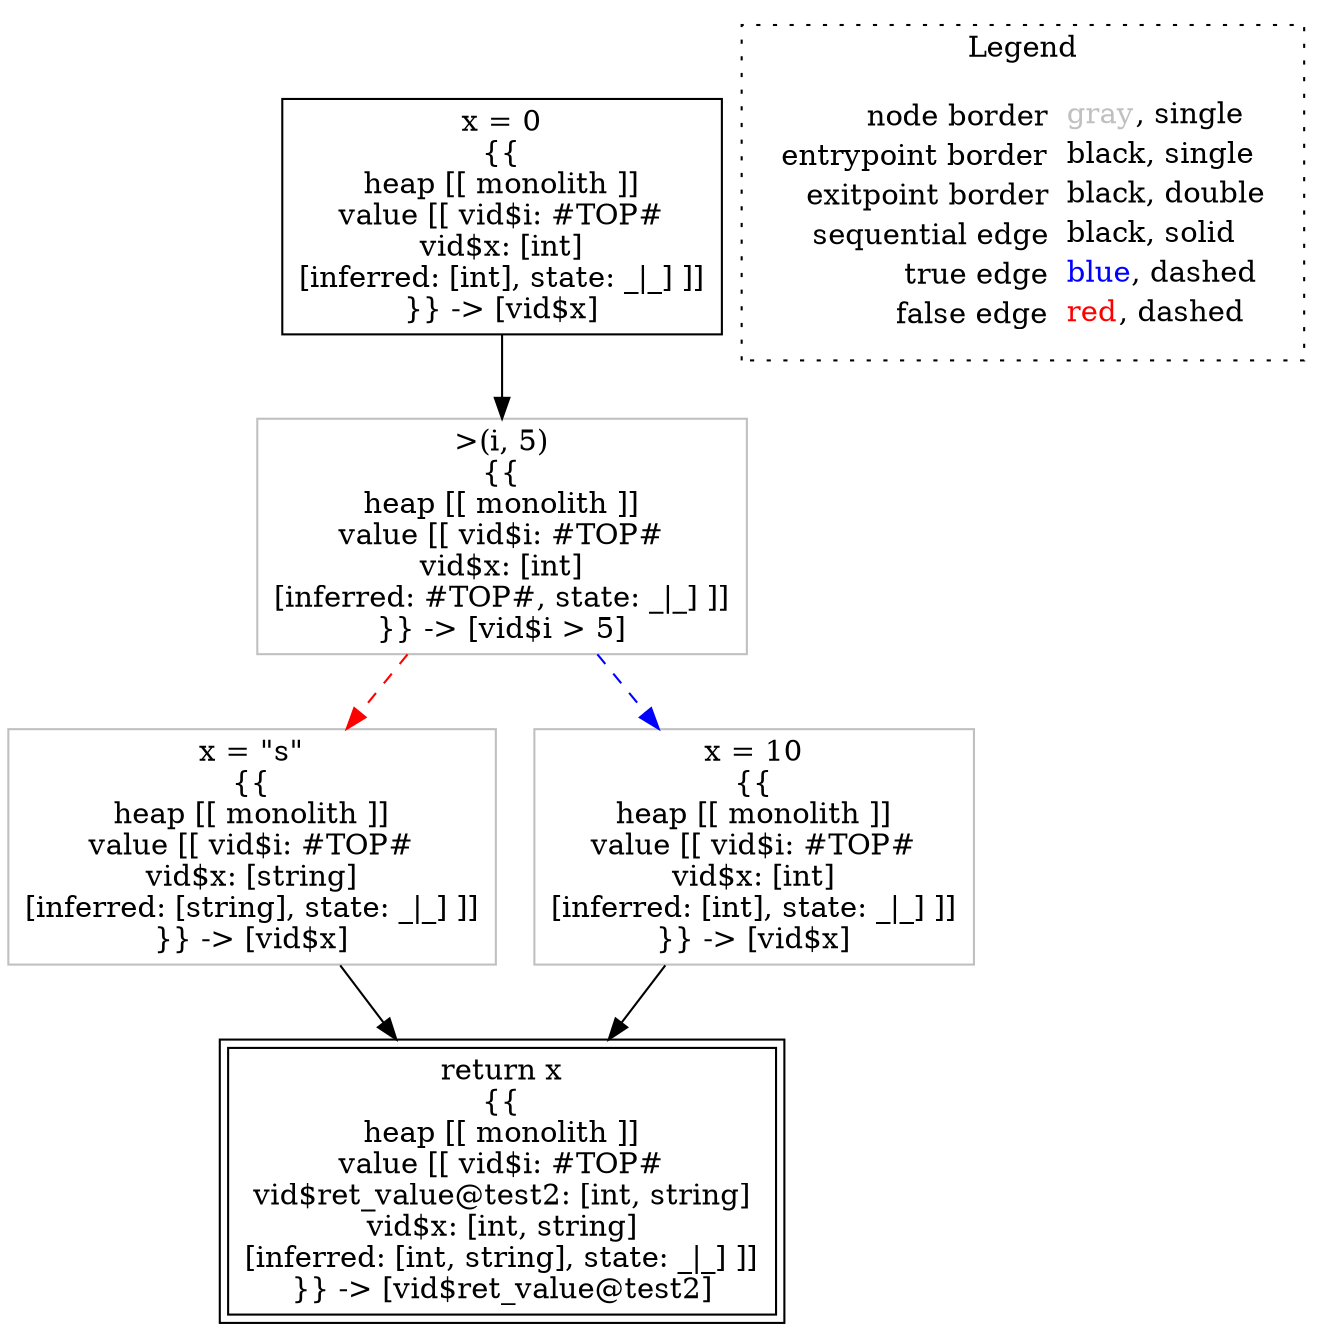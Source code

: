 digraph {
	"node0" [shape="rect",color="black",label=<x = 0<BR/>{{<BR/>heap [[ monolith ]]<BR/>value [[ vid$i: #TOP#<BR/>vid$x: [int]<BR/>[inferred: [int], state: _|_] ]]<BR/>}} -&gt; [vid$x]>];
	"node1" [shape="rect",color="gray",label=<x = &quot;s&quot;<BR/>{{<BR/>heap [[ monolith ]]<BR/>value [[ vid$i: #TOP#<BR/>vid$x: [string]<BR/>[inferred: [string], state: _|_] ]]<BR/>}} -&gt; [vid$x]>];
	"node2" [shape="rect",color="gray",label=<&gt;(i, 5)<BR/>{{<BR/>heap [[ monolith ]]<BR/>value [[ vid$i: #TOP#<BR/>vid$x: [int]<BR/>[inferred: #TOP#, state: _|_] ]]<BR/>}} -&gt; [vid$i &gt; 5]>];
	"node3" [shape="rect",color="black",peripheries="2",label=<return x<BR/>{{<BR/>heap [[ monolith ]]<BR/>value [[ vid$i: #TOP#<BR/>vid$ret_value@test2: [int, string]<BR/>vid$x: [int, string]<BR/>[inferred: [int, string], state: _|_] ]]<BR/>}} -&gt; [vid$ret_value@test2]>];
	"node4" [shape="rect",color="gray",label=<x = 10<BR/>{{<BR/>heap [[ monolith ]]<BR/>value [[ vid$i: #TOP#<BR/>vid$x: [int]<BR/>[inferred: [int], state: _|_] ]]<BR/>}} -&gt; [vid$x]>];
	"node1" -> "node3" [color="black"];
	"node2" -> "node1" [color="red",style="dashed"];
	"node2" -> "node4" [color="blue",style="dashed"];
	"node0" -> "node2" [color="black"];
	"node4" -> "node3" [color="black"];
subgraph cluster_legend {
	label="Legend";
	style=dotted;
	node [shape=plaintext];
	"legend" [label=<<table border="0" cellpadding="2" cellspacing="0" cellborder="0"><tr><td align="right">node border&nbsp;</td><td align="left"><font color="gray">gray</font>, single</td></tr><tr><td align="right">entrypoint border&nbsp;</td><td align="left"><font color="black">black</font>, single</td></tr><tr><td align="right">exitpoint border&nbsp;</td><td align="left"><font color="black">black</font>, double</td></tr><tr><td align="right">sequential edge&nbsp;</td><td align="left"><font color="black">black</font>, solid</td></tr><tr><td align="right">true edge&nbsp;</td><td align="left"><font color="blue">blue</font>, dashed</td></tr><tr><td align="right">false edge&nbsp;</td><td align="left"><font color="red">red</font>, dashed</td></tr></table>>];
}

}
